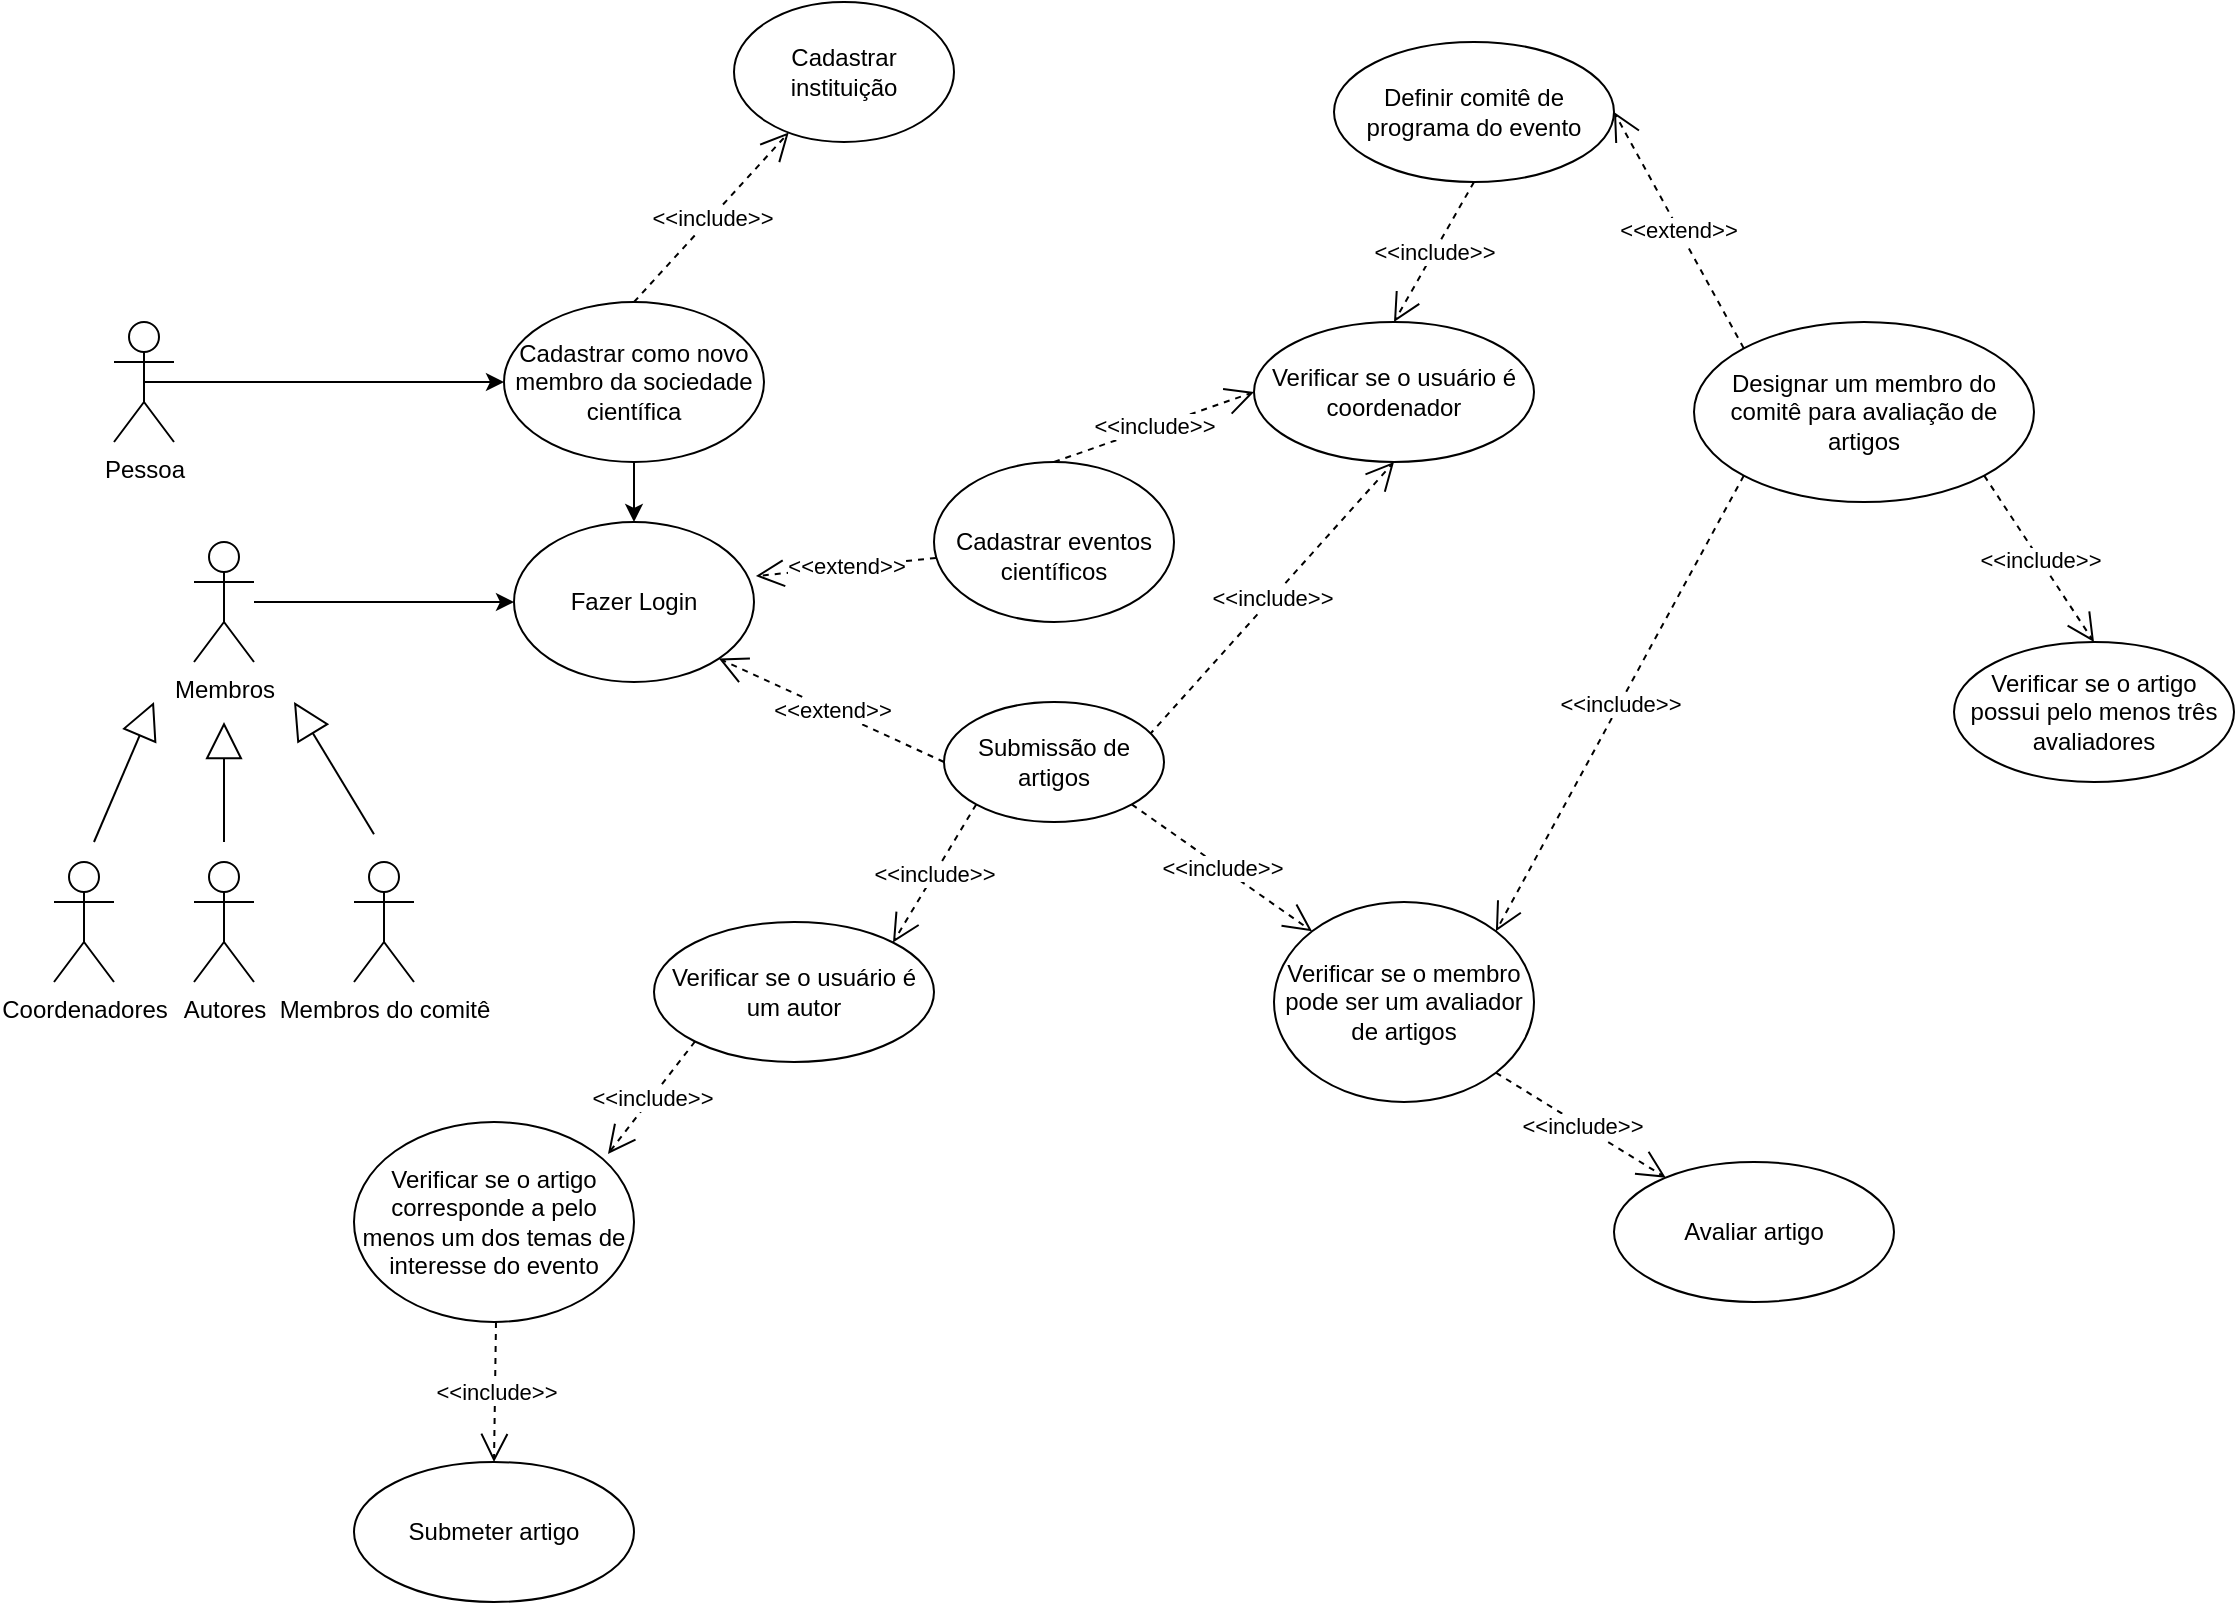 <mxfile version="24.5.2" type="github">
  <diagram name="Page-1" id="c4acf3e9-155e-7222-9cf6-157b1a14988f">
    <mxGraphModel dx="1393" dy="789" grid="1" gridSize="10" guides="1" tooltips="1" connect="1" arrows="1" fold="1" page="1" pageScale="1" pageWidth="850" pageHeight="1100" background="none" math="0" shadow="0">
      <root>
        <mxCell id="0" />
        <mxCell id="1" parent="0" />
        <mxCell id="lYAlO0ip0e7YjrcwOvfQ-34" style="edgeStyle=orthogonalEdgeStyle;rounded=0;orthogonalLoop=1;jettySize=auto;html=1;exitX=0.5;exitY=1;exitDx=0;exitDy=0;" parent="1" edge="1">
          <mxGeometry relative="1" as="geometry">
            <mxPoint x="70" y="610" as="sourcePoint" />
            <mxPoint x="70" y="610" as="targetPoint" />
          </mxGeometry>
        </mxCell>
        <mxCell id="M8e-23q6I0bt9gPN-IAw-1" value="Pessoa" style="shape=umlActor;verticalLabelPosition=bottom;verticalAlign=top;html=1;outlineConnect=0;" parent="1" vertex="1">
          <mxGeometry x="60" y="180" width="30" height="60" as="geometry" />
        </mxCell>
        <mxCell id="M8e-23q6I0bt9gPN-IAw-11" value="Coordenadores" style="shape=umlActor;verticalLabelPosition=bottom;verticalAlign=top;html=1;outlineConnect=0;" parent="1" vertex="1">
          <mxGeometry x="30" y="450" width="30" height="60" as="geometry" />
        </mxCell>
        <mxCell id="M8e-23q6I0bt9gPN-IAw-17" value="&amp;lt;&amp;lt;include&amp;gt;&amp;gt;" style="endArrow=open;endSize=12;dashed=1;html=1;rounded=0;exitX=0.5;exitY=0;exitDx=0;exitDy=0;" parent="1" source="M8e-23q6I0bt9gPN-IAw-48" target="M8e-23q6I0bt9gPN-IAw-47" edge="1">
          <mxGeometry width="160" relative="1" as="geometry">
            <mxPoint x="320" y="160" as="sourcePoint" />
            <mxPoint x="320" y="90" as="targetPoint" />
          </mxGeometry>
        </mxCell>
        <mxCell id="M8e-23q6I0bt9gPN-IAw-27" value="" style="endArrow=classic;html=1;rounded=0;exitX=0.5;exitY=0.5;exitDx=0;exitDy=0;exitPerimeter=0;" parent="1" source="M8e-23q6I0bt9gPN-IAw-1" target="M8e-23q6I0bt9gPN-IAw-48" edge="1">
          <mxGeometry width="50" height="50" relative="1" as="geometry">
            <mxPoint x="120" y="190" as="sourcePoint" />
            <mxPoint x="250" y="190" as="targetPoint" />
          </mxGeometry>
        </mxCell>
        <mxCell id="M8e-23q6I0bt9gPN-IAw-28" value="" style="endArrow=classic;html=1;rounded=0;entryX=0.5;entryY=0;entryDx=0;entryDy=0;exitX=0.5;exitY=1;exitDx=0;exitDy=0;" parent="1" source="M8e-23q6I0bt9gPN-IAw-48" target="M8e-23q6I0bt9gPN-IAw-49" edge="1">
          <mxGeometry width="50" height="50" relative="1" as="geometry">
            <mxPoint x="120" y="190" as="sourcePoint" />
            <mxPoint x="260" y="270.02" as="targetPoint" />
          </mxGeometry>
        </mxCell>
        <mxCell id="M8e-23q6I0bt9gPN-IAw-34" value="Autores" style="shape=umlActor;verticalLabelPosition=bottom;verticalAlign=top;html=1;outlineConnect=0;" parent="1" vertex="1">
          <mxGeometry x="100" y="450" width="30" height="60" as="geometry" />
        </mxCell>
        <mxCell id="M8e-23q6I0bt9gPN-IAw-35" value="&amp;lt;&amp;lt;extend&amp;gt;&amp;gt;" style="endArrow=open;endSize=12;dashed=1;html=1;rounded=0;exitX=0.008;exitY=0.6;exitDx=0;exitDy=0;entryX=1.008;entryY=0.338;entryDx=0;entryDy=0;entryPerimeter=0;exitPerimeter=0;" parent="1" source="M8e-23q6I0bt9gPN-IAw-50" target="M8e-23q6I0bt9gPN-IAw-49" edge="1">
          <mxGeometry x="-0.006" width="160" relative="1" as="geometry">
            <mxPoint x="460" y="310" as="sourcePoint" />
            <mxPoint x="380" y="290" as="targetPoint" />
            <mxPoint as="offset" />
          </mxGeometry>
        </mxCell>
        <mxCell id="M8e-23q6I0bt9gPN-IAw-36" value="&amp;lt;&amp;lt;include&amp;gt;&amp;gt;" style="endArrow=open;endSize=12;dashed=1;html=1;rounded=0;exitX=0;exitY=1;exitDx=0;exitDy=0;entryX=0.907;entryY=0.16;entryDx=0;entryDy=0;entryPerimeter=0;" parent="1" source="M8e-23q6I0bt9gPN-IAw-82" target="M8e-23q6I0bt9gPN-IAw-52" edge="1">
          <mxGeometry width="160" relative="1" as="geometry">
            <mxPoint x="460" y="460" as="sourcePoint" />
            <mxPoint x="380" y="480" as="targetPoint" />
          </mxGeometry>
        </mxCell>
        <mxCell id="M8e-23q6I0bt9gPN-IAw-38" value="&amp;lt;&amp;lt;include&amp;gt;&amp;gt;" style="endArrow=open;endSize=12;dashed=1;html=1;rounded=0;exitX=0.5;exitY=0;exitDx=0;exitDy=0;entryX=0;entryY=0.5;entryDx=0;entryDy=0;" parent="1" source="M8e-23q6I0bt9gPN-IAw-50" target="M8e-23q6I0bt9gPN-IAw-57" edge="1">
          <mxGeometry width="160" relative="1" as="geometry">
            <mxPoint x="580" y="280" as="sourcePoint" />
            <mxPoint x="660" y="260" as="targetPoint" />
          </mxGeometry>
        </mxCell>
        <mxCell id="M8e-23q6I0bt9gPN-IAw-40" value="&amp;lt;&amp;lt;extend&amp;gt;&amp;gt;" style="endArrow=open;endSize=12;dashed=1;html=1;rounded=0;exitX=0;exitY=0.5;exitDx=0;exitDy=0;entryX=1;entryY=1;entryDx=0;entryDy=0;" parent="1" source="M8e-23q6I0bt9gPN-IAw-51" target="M8e-23q6I0bt9gPN-IAw-49" edge="1">
          <mxGeometry width="160" relative="1" as="geometry">
            <mxPoint x="460" y="400" as="sourcePoint" />
            <mxPoint x="380" y="350" as="targetPoint" />
          </mxGeometry>
        </mxCell>
        <mxCell id="M8e-23q6I0bt9gPN-IAw-43" value="&amp;lt;&amp;lt;include&amp;gt;&amp;gt;" style="endArrow=open;endSize=12;dashed=1;html=1;rounded=0;exitX=0.933;exitY=0.275;exitDx=0;exitDy=0;entryX=0.5;entryY=1;entryDx=0;entryDy=0;exitPerimeter=0;" parent="1" source="M8e-23q6I0bt9gPN-IAw-51" target="M8e-23q6I0bt9gPN-IAw-57" edge="1">
          <mxGeometry width="160" relative="1" as="geometry">
            <mxPoint x="580" y="400" as="sourcePoint" />
            <mxPoint x="720" y="270" as="targetPoint" />
          </mxGeometry>
        </mxCell>
        <mxCell id="M8e-23q6I0bt9gPN-IAw-45" value="&amp;lt;&amp;lt;extend&amp;gt;&amp;gt;" style="endArrow=open;endSize=12;dashed=1;html=1;rounded=0;exitX=0;exitY=0;exitDx=0;exitDy=0;entryX=1;entryY=0.5;entryDx=0;entryDy=0;" parent="1" source="M8e-23q6I0bt9gPN-IAw-61" target="M8e-23q6I0bt9gPN-IAw-60" edge="1">
          <mxGeometry x="0.004" width="160" relative="1" as="geometry">
            <mxPoint x="910" y="75" as="sourcePoint" />
            <mxPoint x="770" y="80" as="targetPoint" />
            <mxPoint as="offset" />
          </mxGeometry>
        </mxCell>
        <mxCell id="M8e-23q6I0bt9gPN-IAw-47" value="&lt;div&gt;&lt;span style=&quot;background-color: initial;&quot;&gt;Cadastrar instituição&lt;/span&gt;&lt;br&gt;&lt;/div&gt;" style="ellipse;whiteSpace=wrap;html=1;" parent="1" vertex="1">
          <mxGeometry x="370" y="20" width="110" height="70" as="geometry" />
        </mxCell>
        <mxCell id="M8e-23q6I0bt9gPN-IAw-48" value="Cadastrar como novo membro da sociedade científica" style="ellipse;whiteSpace=wrap;html=1;" parent="1" vertex="1">
          <mxGeometry x="255" y="170" width="130" height="80" as="geometry" />
        </mxCell>
        <mxCell id="M8e-23q6I0bt9gPN-IAw-49" value="Fazer Login" style="ellipse;whiteSpace=wrap;html=1;" parent="1" vertex="1">
          <mxGeometry x="260" y="280" width="120" height="80" as="geometry" />
        </mxCell>
        <mxCell id="M8e-23q6I0bt9gPN-IAw-50" value="&lt;div&gt;&lt;br&gt;&lt;/div&gt;&lt;div&gt;Cadastrar eventos científicos&lt;br&gt;&lt;/div&gt;" style="ellipse;whiteSpace=wrap;html=1;" parent="1" vertex="1">
          <mxGeometry x="470" y="250" width="120" height="80" as="geometry" />
        </mxCell>
        <mxCell id="M8e-23q6I0bt9gPN-IAw-51" value="&lt;div&gt;&lt;span style=&quot;background-color: initial;&quot;&gt;Submissão de artigos&lt;/span&gt;&lt;br&gt;&lt;/div&gt;" style="ellipse;whiteSpace=wrap;html=1;" parent="1" vertex="1">
          <mxGeometry x="475" y="370" width="110" height="60" as="geometry" />
        </mxCell>
        <mxCell id="M8e-23q6I0bt9gPN-IAw-52" value="Verificar se o artigo corresponde a pelo menos um dos temas de interesse do evento" style="ellipse;whiteSpace=wrap;html=1;" parent="1" vertex="1">
          <mxGeometry x="180" y="580" width="140" height="100" as="geometry" />
        </mxCell>
        <mxCell id="M8e-23q6I0bt9gPN-IAw-54" value="Verificar se o membro pode ser um avaliador de artigos" style="ellipse;whiteSpace=wrap;html=1;" parent="1" vertex="1">
          <mxGeometry x="640" y="470" width="130" height="100" as="geometry" />
        </mxCell>
        <mxCell id="M8e-23q6I0bt9gPN-IAw-55" value="&amp;lt;&amp;lt;include&amp;gt;&amp;gt;" style="endArrow=open;endSize=12;dashed=1;html=1;rounded=0;entryX=0;entryY=0;entryDx=0;entryDy=0;exitX=1;exitY=1;exitDx=0;exitDy=0;" parent="1" source="M8e-23q6I0bt9gPN-IAw-51" target="M8e-23q6I0bt9gPN-IAw-54" edge="1">
          <mxGeometry width="160" relative="1" as="geometry">
            <mxPoint x="560" y="430" as="sourcePoint" />
            <mxPoint x="700" y="440" as="targetPoint" />
          </mxGeometry>
        </mxCell>
        <mxCell id="M8e-23q6I0bt9gPN-IAw-57" value="Verificar se o usuário é coordenador" style="ellipse;whiteSpace=wrap;html=1;" parent="1" vertex="1">
          <mxGeometry x="630" y="180" width="140" height="70" as="geometry" />
        </mxCell>
        <mxCell id="M8e-23q6I0bt9gPN-IAw-59" value="&amp;lt;&amp;lt;include&amp;gt;&amp;gt;" style="endArrow=open;endSize=12;dashed=1;html=1;rounded=0;exitX=0.5;exitY=1;exitDx=0;exitDy=0;entryX=0.5;entryY=0;entryDx=0;entryDy=0;" parent="1" source="M8e-23q6I0bt9gPN-IAw-60" target="M8e-23q6I0bt9gPN-IAw-57" edge="1">
          <mxGeometry width="160" relative="1" as="geometry">
            <mxPoint x="710" y="110" as="sourcePoint" />
            <mxPoint x="710" y="190" as="targetPoint" />
          </mxGeometry>
        </mxCell>
        <mxCell id="M8e-23q6I0bt9gPN-IAw-60" value="Definir comitê de programa do evento" style="ellipse;whiteSpace=wrap;html=1;" parent="1" vertex="1">
          <mxGeometry x="670" y="40" width="140" height="70" as="geometry" />
        </mxCell>
        <mxCell id="M8e-23q6I0bt9gPN-IAw-61" value="Designar um membro do comitê para avaliação de artigos" style="ellipse;whiteSpace=wrap;html=1;" parent="1" vertex="1">
          <mxGeometry x="850" y="180" width="170" height="90" as="geometry" />
        </mxCell>
        <mxCell id="M8e-23q6I0bt9gPN-IAw-62" value="" style="endArrow=classic;html=1;rounded=0;entryX=0;entryY=0.5;entryDx=0;entryDy=0;" parent="1" source="M8e-23q6I0bt9gPN-IAw-86" target="M8e-23q6I0bt9gPN-IAw-49" edge="1">
          <mxGeometry width="50" height="50" relative="1" as="geometry">
            <mxPoint x="110" y="330" as="sourcePoint" />
            <mxPoint x="180" y="280" as="targetPoint" />
          </mxGeometry>
        </mxCell>
        <mxCell id="M8e-23q6I0bt9gPN-IAw-63" value="&amp;lt;&amp;lt;include&amp;gt;&amp;gt;" style="endArrow=open;endSize=12;dashed=1;html=1;rounded=0;exitX=0;exitY=1;exitDx=0;exitDy=0;entryX=1;entryY=0;entryDx=0;entryDy=0;" parent="1" source="M8e-23q6I0bt9gPN-IAw-61" target="M8e-23q6I0bt9gPN-IAw-54" edge="1">
          <mxGeometry width="160" relative="1" as="geometry">
            <mxPoint x="796" y="431" as="sourcePoint" />
            <mxPoint x="700" y="490" as="targetPoint" />
          </mxGeometry>
        </mxCell>
        <mxCell id="M8e-23q6I0bt9gPN-IAw-73" value="Verificar se o artigo possui pelo menos três avaliadores" style="ellipse;whiteSpace=wrap;html=1;" parent="1" vertex="1">
          <mxGeometry x="980" y="340" width="140" height="70" as="geometry" />
        </mxCell>
        <mxCell id="M8e-23q6I0bt9gPN-IAw-74" value="&amp;lt;&amp;lt;include&amp;gt;&amp;gt;" style="endArrow=open;endSize=12;dashed=1;html=1;rounded=0;exitX=1;exitY=1;exitDx=0;exitDy=0;entryX=0.5;entryY=0;entryDx=0;entryDy=0;" parent="1" source="M8e-23q6I0bt9gPN-IAw-61" target="M8e-23q6I0bt9gPN-IAw-73" edge="1">
          <mxGeometry width="160" relative="1" as="geometry">
            <mxPoint x="970" y="230" as="sourcePoint" />
            <mxPoint x="1044" y="341" as="targetPoint" />
          </mxGeometry>
        </mxCell>
        <mxCell id="M8e-23q6I0bt9gPN-IAw-78" value="Membros do comitê" style="shape=umlActor;verticalLabelPosition=bottom;verticalAlign=top;html=1;" parent="1" vertex="1">
          <mxGeometry x="180" y="450" width="30" height="60" as="geometry" />
        </mxCell>
        <mxCell id="M8e-23q6I0bt9gPN-IAw-82" value="Verificar se o usuário é um autor" style="ellipse;whiteSpace=wrap;html=1;" parent="1" vertex="1">
          <mxGeometry x="330" y="480" width="140" height="70" as="geometry" />
        </mxCell>
        <mxCell id="M8e-23q6I0bt9gPN-IAw-83" value="&amp;lt;&amp;lt;include&amp;gt;&amp;gt;" style="endArrow=open;endSize=12;dashed=1;html=1;rounded=0;exitX=0;exitY=1;exitDx=0;exitDy=0;entryX=1;entryY=0;entryDx=0;entryDy=0;" parent="1" source="M8e-23q6I0bt9gPN-IAw-51" target="M8e-23q6I0bt9gPN-IAw-82" edge="1">
          <mxGeometry width="160" relative="1" as="geometry">
            <mxPoint x="515" y="500" as="sourcePoint" />
            <mxPoint x="480" y="740" as="targetPoint" />
          </mxGeometry>
        </mxCell>
        <mxCell id="M8e-23q6I0bt9gPN-IAw-86" value="Membros" style="shape=umlActor;verticalLabelPosition=bottom;verticalAlign=top;html=1;" parent="1" vertex="1">
          <mxGeometry x="100" y="290" width="30" height="60" as="geometry" />
        </mxCell>
        <mxCell id="M8e-23q6I0bt9gPN-IAw-89" value="" style="endArrow=block;endSize=16;endFill=0;html=1;rounded=0;" parent="1" edge="1">
          <mxGeometry width="160" relative="1" as="geometry">
            <mxPoint x="50" y="440" as="sourcePoint" />
            <mxPoint x="80" y="370" as="targetPoint" />
          </mxGeometry>
        </mxCell>
        <mxCell id="M8e-23q6I0bt9gPN-IAw-90" value="" style="endArrow=block;endSize=16;endFill=0;html=1;rounded=0;" parent="1" edge="1">
          <mxGeometry width="160" relative="1" as="geometry">
            <mxPoint x="115" y="440" as="sourcePoint" />
            <mxPoint x="115" y="380" as="targetPoint" />
          </mxGeometry>
        </mxCell>
        <mxCell id="M8e-23q6I0bt9gPN-IAw-91" value="" style="endArrow=block;endSize=16;endFill=0;html=1;rounded=0;" parent="1" edge="1">
          <mxGeometry width="160" relative="1" as="geometry">
            <mxPoint x="190" y="436.13" as="sourcePoint" />
            <mxPoint x="150" y="370" as="targetPoint" />
          </mxGeometry>
        </mxCell>
        <mxCell id="M8e-23q6I0bt9gPN-IAw-92" value="Submeter artigo" style="ellipse;whiteSpace=wrap;html=1;" parent="1" vertex="1">
          <mxGeometry x="180" y="750" width="140" height="70" as="geometry" />
        </mxCell>
        <mxCell id="M8e-23q6I0bt9gPN-IAw-93" value="&amp;lt;&amp;lt;include&amp;gt;&amp;gt;" style="endArrow=open;endSize=12;dashed=1;html=1;rounded=0;exitX=0;exitY=1;exitDx=0;exitDy=0;entryX=0.5;entryY=0;entryDx=0;entryDy=0;" parent="1" target="M8e-23q6I0bt9gPN-IAw-92" edge="1">
          <mxGeometry width="160" relative="1" as="geometry">
            <mxPoint x="251" y="680" as="sourcePoint" />
            <mxPoint x="170" y="720" as="targetPoint" />
          </mxGeometry>
        </mxCell>
        <mxCell id="M8e-23q6I0bt9gPN-IAw-94" value="Avaliar artigo" style="ellipse;whiteSpace=wrap;html=1;" parent="1" vertex="1">
          <mxGeometry x="810" y="600" width="140" height="70" as="geometry" />
        </mxCell>
        <mxCell id="M8e-23q6I0bt9gPN-IAw-95" value="&amp;lt;&amp;lt;include&amp;gt;&amp;gt;" style="endArrow=open;endSize=12;dashed=1;html=1;rounded=0;exitX=1;exitY=1;exitDx=0;exitDy=0;" parent="1" source="M8e-23q6I0bt9gPN-IAw-54" target="M8e-23q6I0bt9gPN-IAw-94" edge="1">
          <mxGeometry width="160" relative="1" as="geometry">
            <mxPoint x="730" y="560" as="sourcePoint" />
            <mxPoint x="855" y="560" as="targetPoint" />
          </mxGeometry>
        </mxCell>
      </root>
    </mxGraphModel>
  </diagram>
</mxfile>
